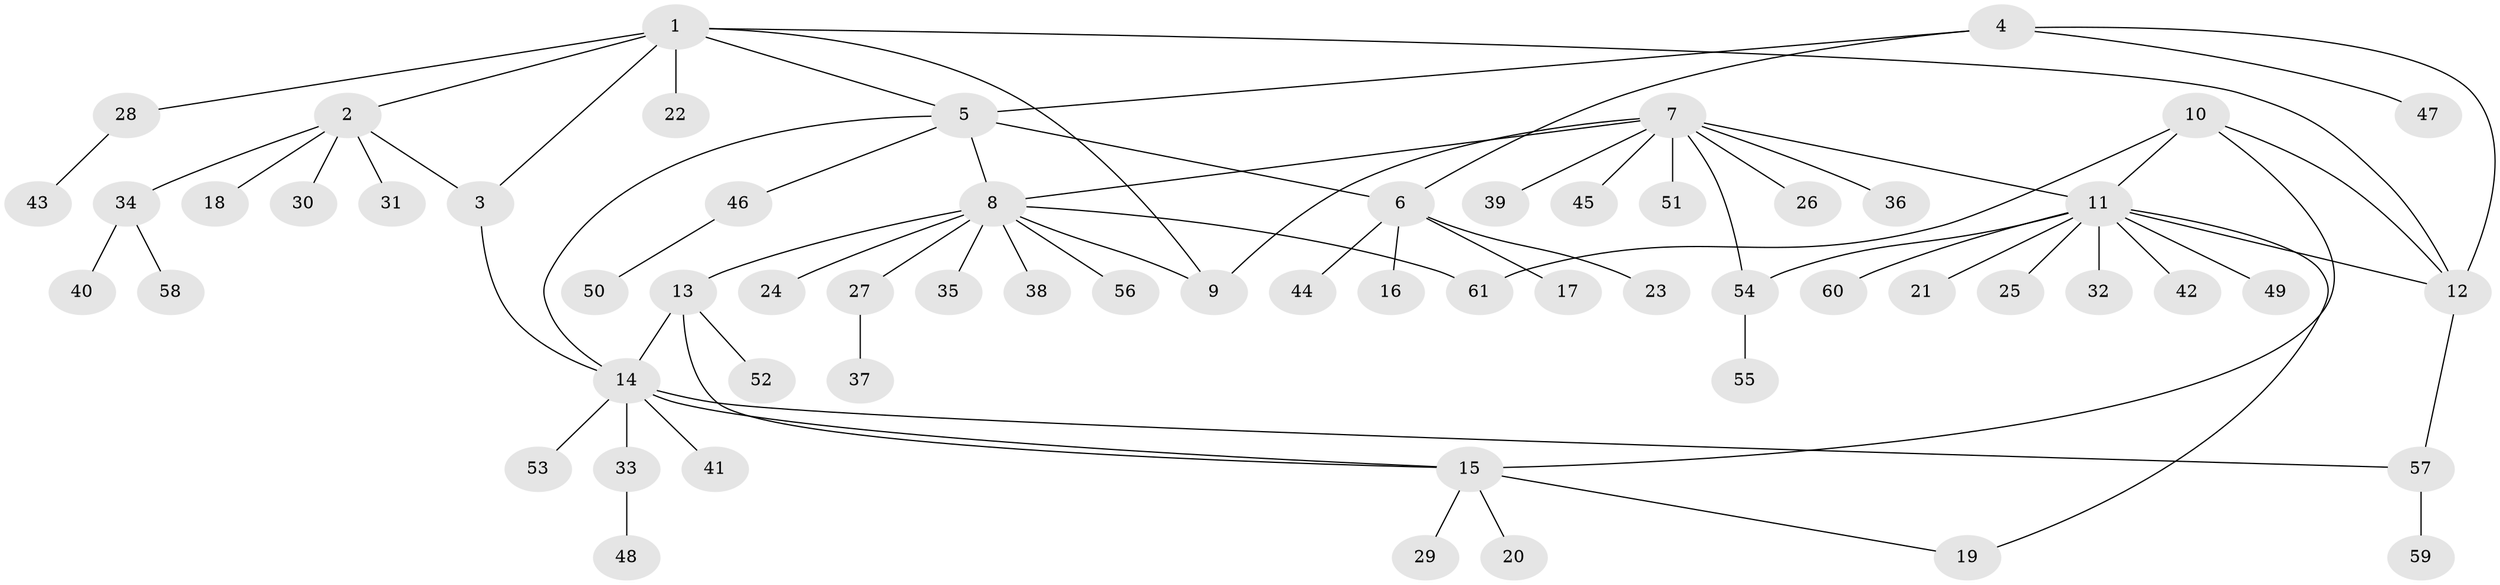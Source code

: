 // Generated by graph-tools (version 1.1) at 2025/02/03/09/25 03:02:35]
// undirected, 61 vertices, 75 edges
graph export_dot {
graph [start="1"]
  node [color=gray90,style=filled];
  1;
  2;
  3;
  4;
  5;
  6;
  7;
  8;
  9;
  10;
  11;
  12;
  13;
  14;
  15;
  16;
  17;
  18;
  19;
  20;
  21;
  22;
  23;
  24;
  25;
  26;
  27;
  28;
  29;
  30;
  31;
  32;
  33;
  34;
  35;
  36;
  37;
  38;
  39;
  40;
  41;
  42;
  43;
  44;
  45;
  46;
  47;
  48;
  49;
  50;
  51;
  52;
  53;
  54;
  55;
  56;
  57;
  58;
  59;
  60;
  61;
  1 -- 2;
  1 -- 3;
  1 -- 5;
  1 -- 9;
  1 -- 12;
  1 -- 22;
  1 -- 28;
  2 -- 3;
  2 -- 18;
  2 -- 30;
  2 -- 31;
  2 -- 34;
  3 -- 14;
  4 -- 5;
  4 -- 6;
  4 -- 12;
  4 -- 47;
  5 -- 6;
  5 -- 8;
  5 -- 14;
  5 -- 46;
  6 -- 16;
  6 -- 17;
  6 -- 23;
  6 -- 44;
  7 -- 8;
  7 -- 9;
  7 -- 11;
  7 -- 26;
  7 -- 36;
  7 -- 39;
  7 -- 45;
  7 -- 51;
  7 -- 54;
  8 -- 9;
  8 -- 13;
  8 -- 24;
  8 -- 27;
  8 -- 35;
  8 -- 38;
  8 -- 56;
  8 -- 61;
  10 -- 11;
  10 -- 12;
  10 -- 15;
  10 -- 61;
  11 -- 12;
  11 -- 19;
  11 -- 21;
  11 -- 25;
  11 -- 32;
  11 -- 42;
  11 -- 49;
  11 -- 54;
  11 -- 60;
  12 -- 57;
  13 -- 14;
  13 -- 15;
  13 -- 52;
  14 -- 15;
  14 -- 33;
  14 -- 41;
  14 -- 53;
  14 -- 57;
  15 -- 19;
  15 -- 20;
  15 -- 29;
  27 -- 37;
  28 -- 43;
  33 -- 48;
  34 -- 40;
  34 -- 58;
  46 -- 50;
  54 -- 55;
  57 -- 59;
}
